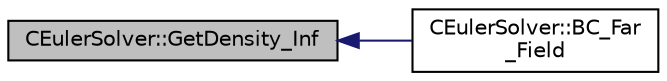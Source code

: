 digraph "CEulerSolver::GetDensity_Inf"
{
  edge [fontname="Helvetica",fontsize="10",labelfontname="Helvetica",labelfontsize="10"];
  node [fontname="Helvetica",fontsize="10",shape=record];
  rankdir="LR";
  Node1610 [label="CEulerSolver::GetDensity_Inf",height=0.2,width=0.4,color="black", fillcolor="grey75", style="filled", fontcolor="black"];
  Node1610 -> Node1611 [dir="back",color="midnightblue",fontsize="10",style="solid",fontname="Helvetica"];
  Node1611 [label="CEulerSolver::BC_Far\l_Field",height=0.2,width=0.4,color="black", fillcolor="white", style="filled",URL="$class_c_euler_solver.html#a3cb64b1356f6c0dd43c08df012d99f01",tooltip="Impose the far-field boundary condition using characteristics. "];
}

